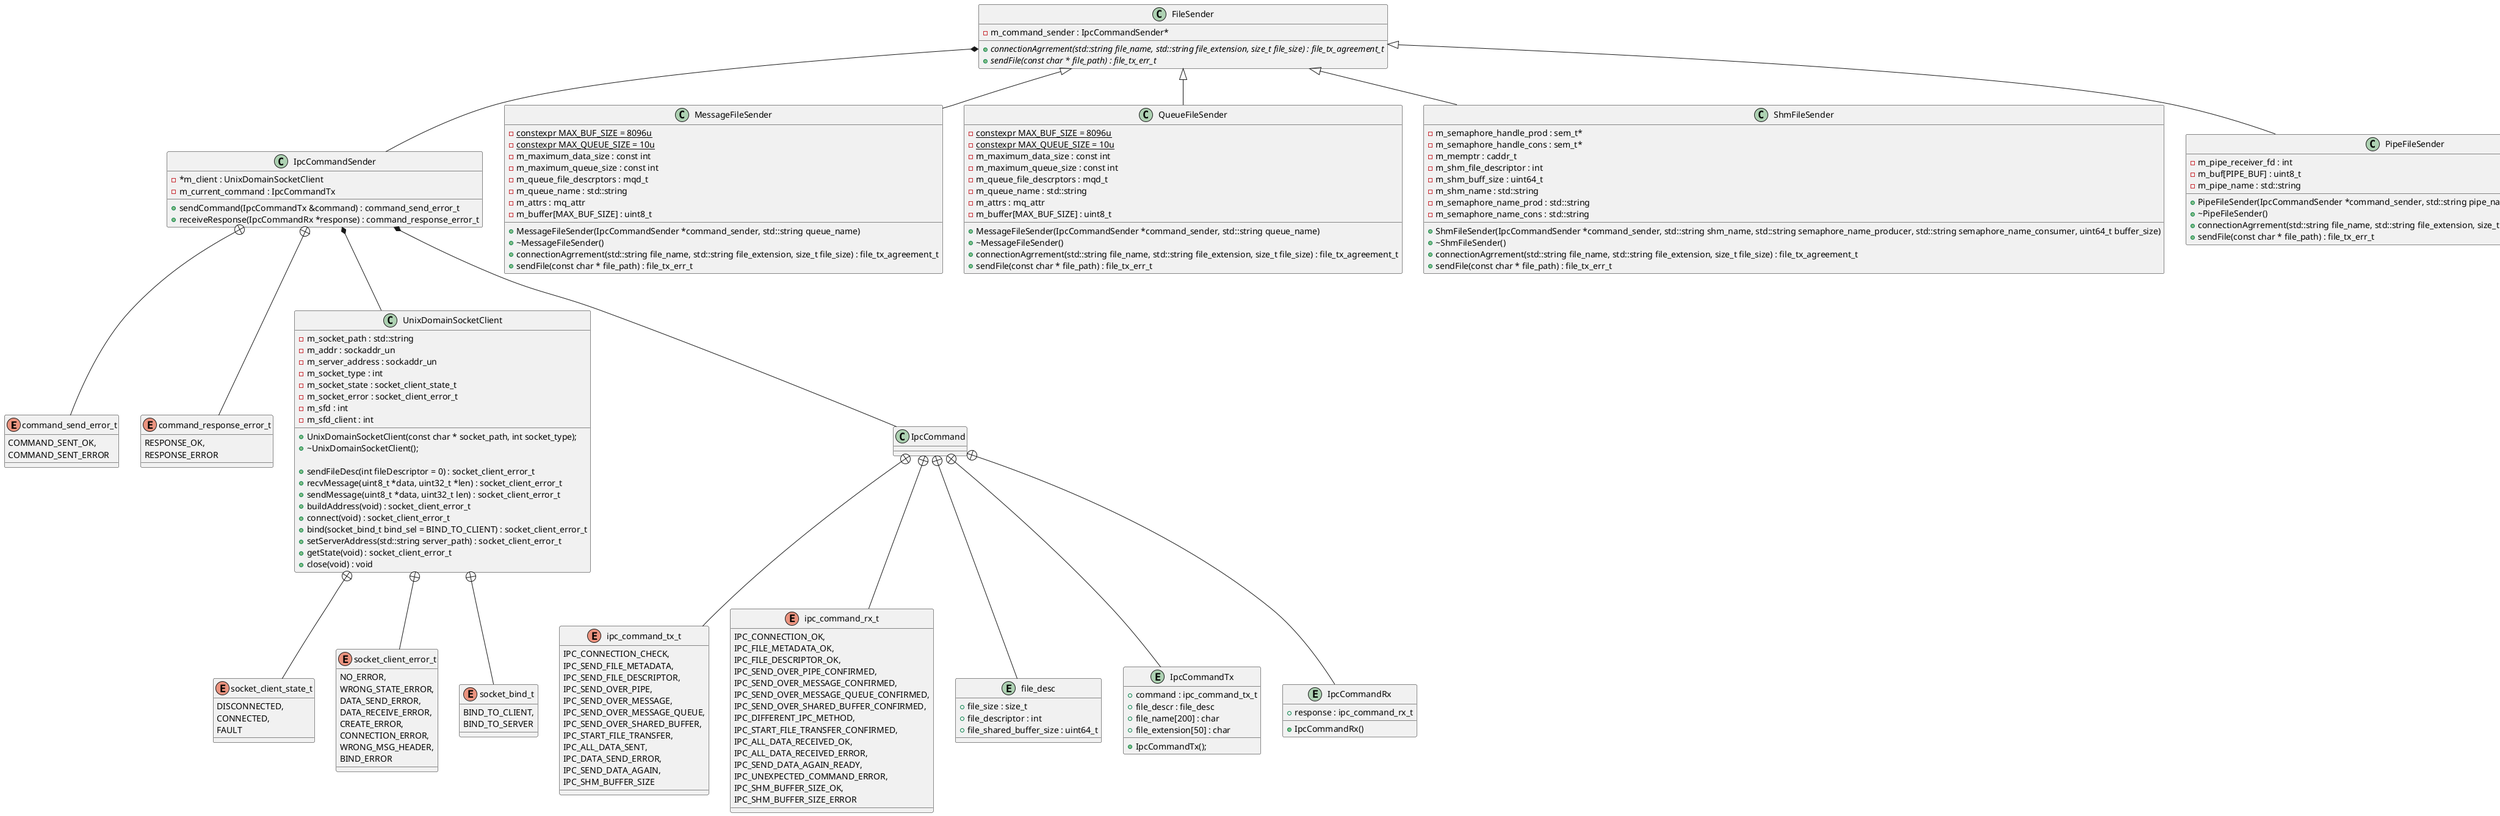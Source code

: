@startuml

enum command_send_error_t
{
    COMMAND_SENT_OK,
    COMMAND_SENT_ERROR
}

enum command_response_error_t
{
    RESPONSE_OK,
    RESPONSE_ERROR
}

class IpcCommandSender
{
-*m_client : UnixDomainSocketClient
-m_current_command : IpcCommandTx

+sendCommand(IpcCommandTx &command) : command_send_error_t
+receiveResponse(IpcCommandRx *response) : command_response_error_t
}

IpcCommandSender +-- command_send_error_t
IpcCommandSender +-- command_response_error_t

class FileSender {
-m_command_sender : IpcCommandSender*

+{abstract} connectionAgrrement(std::string file_name, std::string file_extension, size_t file_size) : file_tx_agreement_t
+{abstract} sendFile(const char * file_path) : file_tx_err_t
}

class MessageFileSender
{
-{static} constexpr MAX_BUF_SIZE = 8096u
-{static} constexpr MAX_QUEUE_SIZE = 10u
-m_maximum_data_size : const int
-m_maximum_queue_size : const int
-m_queue_file_descrptors : mqd_t 
-m_queue_name : std::string 
-m_attrs : mq_attr 
-m_buffer[MAX_BUF_SIZE] : uint8_t

+MessageFileSender(IpcCommandSender *command_sender, std::string queue_name)
+~MessageFileSender()
+connectionAgrrement(std::string file_name, std::string file_extension, size_t file_size) : file_tx_agreement_t
+sendFile(const char * file_path) : file_tx_err_t
}

class QueueFileSender
{
-{static} constexpr MAX_BUF_SIZE = 8096u
-{static} constexpr MAX_QUEUE_SIZE = 10u
-m_maximum_data_size : const int
-m_maximum_queue_size : const int
-m_queue_file_descrptors : mqd_t 
-m_queue_name : std::string 
-m_attrs : mq_attr 
-m_buffer[MAX_BUF_SIZE] : uint8_t

+MessageFileSender(IpcCommandSender *command_sender, std::string queue_name)
+~MessageFileSender()
+connectionAgrrement(std::string file_name, std::string file_extension, size_t file_size) : file_tx_agreement_t
+sendFile(const char * file_path) : file_tx_err_t
}

class ShmFileSender
{
-m_semaphore_handle_prod : sem_t*
-m_semaphore_handle_cons : sem_t*
-m_memptr : caddr_t
-m_shm_file_descriptor : int
-m_shm_buff_size : uint64_t
-m_shm_name : std::string 
-m_semaphore_name_prod : std::string 
-m_semaphore_name_cons : std::string

+ShmFileSender(IpcCommandSender *command_sender, std::string shm_name, std::string semaphore_name_producer, std::string semaphore_name_consumer, uint64_t buffer_size)
+~ShmFileSender()
+connectionAgrrement(std::string file_name, std::string file_extension, size_t file_size) : file_tx_agreement_t
+sendFile(const char * file_path) : file_tx_err_t
}

class PipeFileSender
{
-m_pipe_receiver_fd : int
-m_buf[PIPE_BUF] : uint8_t
-m_pipe_name : std::string

+PipeFileSender(IpcCommandSender *command_sender, std::string pipe_name)
+~PipeFileSender()
+connectionAgrrement(std::string file_name, std::string file_extension, size_t file_size) : file_tx_agreement_t
+sendFile(const char * file_path) : file_tx_err_t
}

enum socket_client_state_t
{
    DISCONNECTED,
    CONNECTED,
    FAULT
}

enum socket_client_error_t
{
    NO_ERROR,
    WRONG_STATE_ERROR,
    DATA_SEND_ERROR,
    DATA_RECEIVE_ERROR,
    CREATE_ERROR,
    CONNECTION_ERROR,
    WRONG_MSG_HEADER,
    BIND_ERROR
}

enum socket_bind_t
{
    BIND_TO_CLIENT,
    BIND_TO_SERVER
}

class UnixDomainSocketClient
{

+UnixDomainSocketClient(const char * socket_path, int socket_type);
+~UnixDomainSocketClient();

+ sendFileDesc(int fileDescriptor = 0) : socket_client_error_t
+recvMessage(uint8_t *data, uint32_t *len) : socket_client_error_t
+sendMessage(uint8_t *data, uint32_t len) : socket_client_error_t
+buildAddress(void) : socket_client_error_t
+connect(void) : socket_client_error_t
+bind(socket_bind_t bind_sel = BIND_TO_CLIENT) : socket_client_error_t
+setServerAddress(std::string server_path) : socket_client_error_t
+getState(void) : socket_client_error_t
+close(void) : void


-m_socket_path : std::string
-m_addr : sockaddr_un
-m_server_address : sockaddr_un 
-m_socket_type : int
-m_socket_state : socket_client_state_t
-m_socket_error : socket_client_error_t 
-m_sfd : int
-m_sfd_client : int
}


enum ipc_command_tx_t
{
    IPC_CONNECTION_CHECK,
    IPC_SEND_FILE_METADATA,
    IPC_SEND_FILE_DESCRIPTOR,
    IPC_SEND_OVER_PIPE,
    IPC_SEND_OVER_MESSAGE,
    IPC_SEND_OVER_MESSAGE_QUEUE,
    IPC_SEND_OVER_SHARED_BUFFER,
    IPC_START_FILE_TRANSFER,
    IPC_ALL_DATA_SENT,
    IPC_DATA_SEND_ERROR,
    IPC_SEND_DATA_AGAIN,
    IPC_SHM_BUFFER_SIZE
}

enum ipc_command_rx_t
{
    IPC_CONNECTION_OK,
    IPC_FILE_METADATA_OK,
    IPC_FILE_DESCRIPTOR_OK,
    IPC_SEND_OVER_PIPE_CONFIRMED,
    IPC_SEND_OVER_MESSAGE_CONFIRMED,
    IPC_SEND_OVER_MESSAGE_QUEUE_CONFIRMED,
    IPC_SEND_OVER_SHARED_BUFFER_CONFIRMED,
    IPC_DIFFERENT_IPC_METHOD,
    IPC_START_FILE_TRANSFER_CONFIRMED,
    IPC_ALL_DATA_RECEIVED_OK,
    IPC_ALL_DATA_RECEIVED_ERROR,
    IPC_SEND_DATA_AGAIN_READY,
    IPC_UNEXPECTED_COMMAND_ERROR,
    IPC_SHM_BUFFER_SIZE_OK,
    IPC_SHM_BUFFER_SIZE_ERROR
}

entity file_desc
{
+file_size : size_t 
+file_descriptor : int 
+file_shared_buffer_size : uint64_t 
}

entity IpcCommandTx
{
+command : ipc_command_tx_t
+file_descr : file_desc 
+file_name[200] : char 
+file_extension[50] : char
+IpcCommandTx();
}

entity IpcCommandRx
{
+response : ipc_command_rx_t
+IpcCommandRx()
}    

class IpcCommand
{
  
}

IpcCommand +-- IpcCommandRx
IpcCommand +-- IpcCommandTx
IpcCommand +-- file_desc
IpcCommand +-- ipc_command_tx_t
IpcCommand +-- ipc_command_rx_t

UnixDomainSocketClient +-- socket_client_state_t
UnixDomainSocketClient +-- socket_client_error_t
UnixDomainSocketClient +-- socket_bind_t

FileSender <|-- MessageFileSender
FileSender <|-- QueueFileSender
FileSender <|-- ShmFileSender
FileSender <|-- PipeFileSender

FileSender *-- IpcCommandSender
IpcCommandSender *-- UnixDomainSocketClient
IpcCommandSender *-- IpcCommand
@enduml